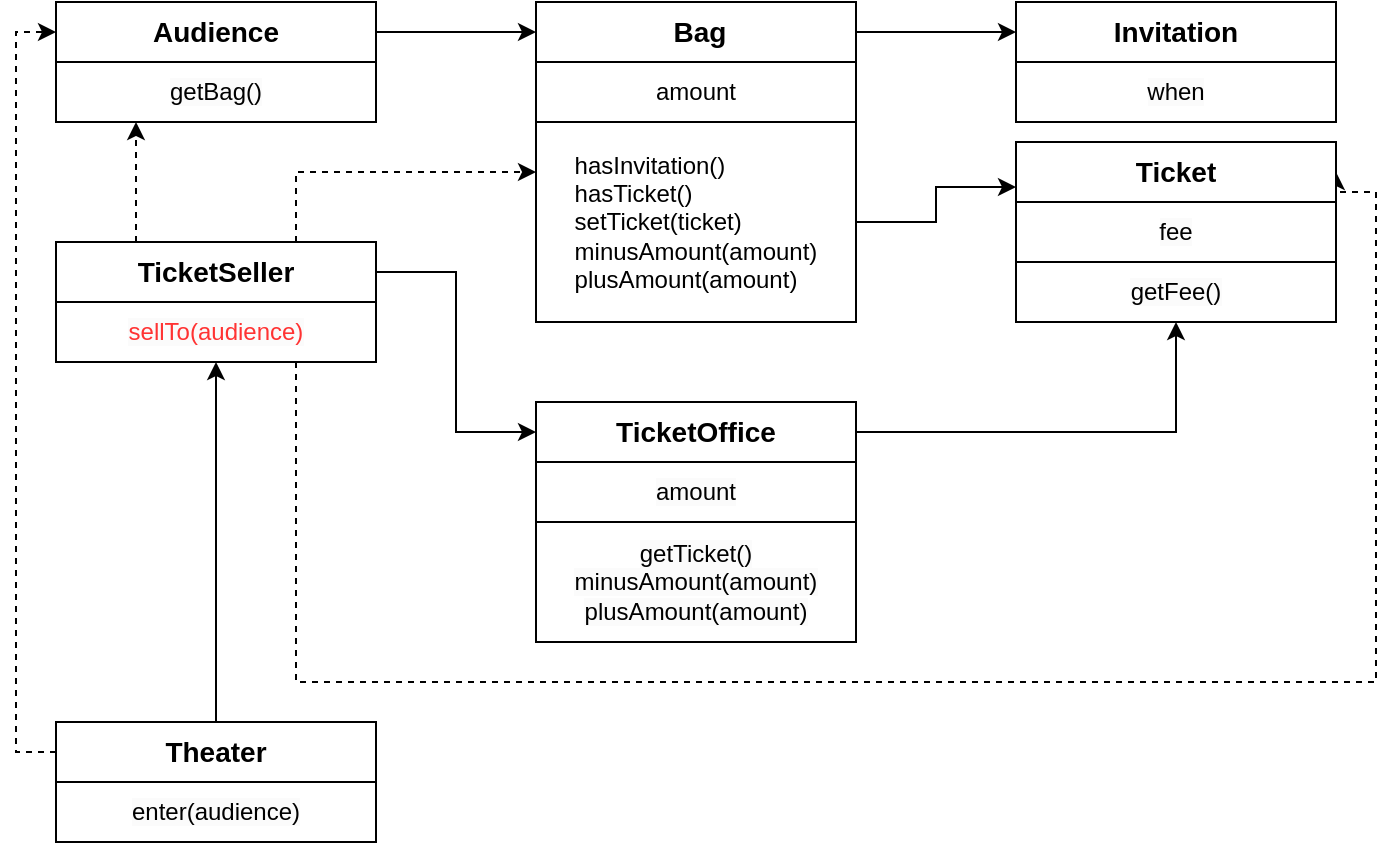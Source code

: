 <mxfile version="23.1.6" type="github">
  <diagram id="C5RBs43oDa-KdzZeNtuy" name="Page-1">
    <mxGraphModel dx="1242" dy="819" grid="1" gridSize="10" guides="1" tooltips="1" connect="1" arrows="1" fold="1" page="1" pageScale="1" pageWidth="827" pageHeight="1169" math="0" shadow="0">
      <root>
        <mxCell id="WIyWlLk6GJQsqaUBKTNV-0" />
        <mxCell id="WIyWlLk6GJQsqaUBKTNV-1" parent="WIyWlLk6GJQsqaUBKTNV-0" />
        <mxCell id="HYt0IJZWDuOluA7Cggaj-13" style="edgeStyle=orthogonalEdgeStyle;rounded=0;orthogonalLoop=1;jettySize=auto;html=1;exitX=0;exitY=0.5;exitDx=0;exitDy=0;entryX=0;entryY=0.5;entryDx=0;entryDy=0;dashed=1;" edge="1" parent="WIyWlLk6GJQsqaUBKTNV-1" source="HYt0IJZWDuOluA7Cggaj-2" target="HYt0IJZWDuOluA7Cggaj-11">
          <mxGeometry relative="1" as="geometry" />
        </mxCell>
        <mxCell id="HYt0IJZWDuOluA7Cggaj-14" style="edgeStyle=orthogonalEdgeStyle;rounded=0;orthogonalLoop=1;jettySize=auto;html=1;exitX=0.5;exitY=0;exitDx=0;exitDy=0;" edge="1" parent="WIyWlLk6GJQsqaUBKTNV-1" source="HYt0IJZWDuOluA7Cggaj-2" target="HYt0IJZWDuOluA7Cggaj-10">
          <mxGeometry relative="1" as="geometry" />
        </mxCell>
        <mxCell id="HYt0IJZWDuOluA7Cggaj-2" value="&lt;b&gt;&lt;font style=&quot;font-size: 14px;&quot;&gt;Theater&lt;/font&gt;&lt;/b&gt;" style="rounded=0;whiteSpace=wrap;html=1;" vertex="1" parent="WIyWlLk6GJQsqaUBKTNV-1">
          <mxGeometry x="160" y="520" width="160" height="30" as="geometry" />
        </mxCell>
        <mxCell id="HYt0IJZWDuOluA7Cggaj-4" value="&lt;meta charset=&quot;utf-8&quot;&gt;&lt;span style=&quot;color: rgb(0, 0, 0); font-family: Helvetica; font-size: 12px; font-style: normal; font-variant-ligatures: normal; font-variant-caps: normal; font-weight: 400; letter-spacing: normal; orphans: 2; text-align: left; text-indent: 0px; text-transform: none; widows: 2; word-spacing: 0px; -webkit-text-stroke-width: 0px; background-color: rgb(251, 251, 251); text-decoration-thickness: initial; text-decoration-style: initial; text-decoration-color: initial; float: none; display: inline !important;&quot;&gt;enter(audience)&lt;/span&gt;" style="rounded=0;whiteSpace=wrap;html=1;" vertex="1" parent="WIyWlLk6GJQsqaUBKTNV-1">
          <mxGeometry x="160" y="550" width="160" height="30" as="geometry" />
        </mxCell>
        <mxCell id="HYt0IJZWDuOluA7Cggaj-15" style="edgeStyle=orthogonalEdgeStyle;rounded=0;orthogonalLoop=1;jettySize=auto;html=1;exitX=0.25;exitY=0;exitDx=0;exitDy=0;entryX=0.25;entryY=1;entryDx=0;entryDy=0;dashed=1;" edge="1" parent="WIyWlLk6GJQsqaUBKTNV-1" source="HYt0IJZWDuOluA7Cggaj-9" target="HYt0IJZWDuOluA7Cggaj-12">
          <mxGeometry relative="1" as="geometry" />
        </mxCell>
        <mxCell id="HYt0IJZWDuOluA7Cggaj-20" style="edgeStyle=orthogonalEdgeStyle;rounded=0;orthogonalLoop=1;jettySize=auto;html=1;exitX=0.75;exitY=0;exitDx=0;exitDy=0;entryX=0;entryY=0.25;entryDx=0;entryDy=0;dashed=1;" edge="1" parent="WIyWlLk6GJQsqaUBKTNV-1" source="HYt0IJZWDuOluA7Cggaj-9" target="HYt0IJZWDuOluA7Cggaj-18">
          <mxGeometry relative="1" as="geometry" />
        </mxCell>
        <mxCell id="HYt0IJZWDuOluA7Cggaj-31" style="edgeStyle=orthogonalEdgeStyle;rounded=0;orthogonalLoop=1;jettySize=auto;html=1;exitX=1;exitY=0.5;exitDx=0;exitDy=0;entryX=0;entryY=0.5;entryDx=0;entryDy=0;" edge="1" parent="WIyWlLk6GJQsqaUBKTNV-1" source="HYt0IJZWDuOluA7Cggaj-9" target="HYt0IJZWDuOluA7Cggaj-28">
          <mxGeometry relative="1" as="geometry" />
        </mxCell>
        <mxCell id="HYt0IJZWDuOluA7Cggaj-9" value="&lt;b&gt;&lt;font style=&quot;font-size: 14px;&quot;&gt;TicketSeller&lt;/font&gt;&lt;/b&gt;" style="rounded=0;whiteSpace=wrap;html=1;" vertex="1" parent="WIyWlLk6GJQsqaUBKTNV-1">
          <mxGeometry x="160" y="280" width="160" height="30" as="geometry" />
        </mxCell>
        <mxCell id="HYt0IJZWDuOluA7Cggaj-33" style="edgeStyle=orthogonalEdgeStyle;rounded=0;orthogonalLoop=1;jettySize=auto;html=1;exitX=0.75;exitY=1;exitDx=0;exitDy=0;entryX=1;entryY=0.5;entryDx=0;entryDy=0;dashed=1;" edge="1" parent="WIyWlLk6GJQsqaUBKTNV-1" source="HYt0IJZWDuOluA7Cggaj-10" target="HYt0IJZWDuOluA7Cggaj-25">
          <mxGeometry relative="1" as="geometry">
            <Array as="points">
              <mxPoint x="280" y="500" />
              <mxPoint x="820" y="500" />
              <mxPoint x="820" y="255" />
            </Array>
          </mxGeometry>
        </mxCell>
        <mxCell id="HYt0IJZWDuOluA7Cggaj-10" value="&lt;span style=&quot;font-family: Helvetica; font-size: 12px; font-style: normal; font-variant-ligatures: normal; font-variant-caps: normal; font-weight: 400; letter-spacing: normal; orphans: 2; text-align: left; text-indent: 0px; text-transform: none; widows: 2; word-spacing: 0px; -webkit-text-stroke-width: 0px; background-color: rgb(251, 251, 251); text-decoration-thickness: initial; text-decoration-style: initial; text-decoration-color: initial; float: none; display: inline !important;&quot;&gt;&lt;font color=&quot;#ff3333&quot;&gt;sellTo(audience)&lt;/font&gt;&lt;/span&gt;" style="rounded=0;whiteSpace=wrap;html=1;" vertex="1" parent="WIyWlLk6GJQsqaUBKTNV-1">
          <mxGeometry x="160" y="310" width="160" height="30" as="geometry" />
        </mxCell>
        <mxCell id="HYt0IJZWDuOluA7Cggaj-21" style="edgeStyle=orthogonalEdgeStyle;rounded=0;orthogonalLoop=1;jettySize=auto;html=1;exitX=1;exitY=0.5;exitDx=0;exitDy=0;" edge="1" parent="WIyWlLk6GJQsqaUBKTNV-1" source="HYt0IJZWDuOluA7Cggaj-11" target="HYt0IJZWDuOluA7Cggaj-16">
          <mxGeometry relative="1" as="geometry" />
        </mxCell>
        <mxCell id="HYt0IJZWDuOluA7Cggaj-11" value="&lt;b&gt;&lt;font style=&quot;font-size: 14px;&quot;&gt;Audience&lt;/font&gt;&lt;/b&gt;" style="rounded=0;whiteSpace=wrap;html=1;" vertex="1" parent="WIyWlLk6GJQsqaUBKTNV-1">
          <mxGeometry x="160" y="160" width="160" height="30" as="geometry" />
        </mxCell>
        <mxCell id="HYt0IJZWDuOluA7Cggaj-12" value="&lt;span style=&quot;color: rgb(0, 0, 0); font-family: Helvetica; font-size: 12px; font-style: normal; font-variant-ligatures: normal; font-variant-caps: normal; font-weight: 400; letter-spacing: normal; orphans: 2; text-align: left; text-indent: 0px; text-transform: none; widows: 2; word-spacing: 0px; -webkit-text-stroke-width: 0px; background-color: rgb(251, 251, 251); text-decoration-thickness: initial; text-decoration-style: initial; text-decoration-color: initial; float: none; display: inline !important;&quot;&gt;getBag()&lt;/span&gt;" style="rounded=0;whiteSpace=wrap;html=1;" vertex="1" parent="WIyWlLk6GJQsqaUBKTNV-1">
          <mxGeometry x="160" y="190" width="160" height="30" as="geometry" />
        </mxCell>
        <mxCell id="HYt0IJZWDuOluA7Cggaj-24" style="edgeStyle=orthogonalEdgeStyle;rounded=0;orthogonalLoop=1;jettySize=auto;html=1;exitX=1;exitY=0.5;exitDx=0;exitDy=0;entryX=0;entryY=0.5;entryDx=0;entryDy=0;" edge="1" parent="WIyWlLk6GJQsqaUBKTNV-1" source="HYt0IJZWDuOluA7Cggaj-16" target="HYt0IJZWDuOluA7Cggaj-22">
          <mxGeometry relative="1" as="geometry" />
        </mxCell>
        <mxCell id="HYt0IJZWDuOluA7Cggaj-16" value="&lt;b&gt;&lt;font style=&quot;font-size: 14px;&quot;&gt;&amp;nbsp;Bag&lt;/font&gt;&lt;/b&gt;" style="rounded=0;whiteSpace=wrap;html=1;" vertex="1" parent="WIyWlLk6GJQsqaUBKTNV-1">
          <mxGeometry x="400" y="160" width="160" height="30" as="geometry" />
        </mxCell>
        <mxCell id="HYt0IJZWDuOluA7Cggaj-17" value="&lt;div style=&quot;text-align: left;&quot;&gt;&lt;span style=&quot;background-color: initial;&quot;&gt;amount&lt;/span&gt;&lt;/div&gt;" style="rounded=0;whiteSpace=wrap;html=1;" vertex="1" parent="WIyWlLk6GJQsqaUBKTNV-1">
          <mxGeometry x="400" y="190" width="160" height="30" as="geometry" />
        </mxCell>
        <mxCell id="HYt0IJZWDuOluA7Cggaj-36" style="edgeStyle=orthogonalEdgeStyle;rounded=0;orthogonalLoop=1;jettySize=auto;html=1;entryX=0;entryY=0.75;entryDx=0;entryDy=0;" edge="1" parent="WIyWlLk6GJQsqaUBKTNV-1" source="HYt0IJZWDuOluA7Cggaj-18" target="HYt0IJZWDuOluA7Cggaj-25">
          <mxGeometry relative="1" as="geometry" />
        </mxCell>
        <mxCell id="HYt0IJZWDuOluA7Cggaj-18" value="&lt;div style=&quot;text-align: left;&quot;&gt;hasInvitation()&lt;/div&gt;&lt;div style=&quot;text-align: left;&quot;&gt;hasTicket()&lt;/div&gt;&lt;div style=&quot;text-align: left;&quot;&gt;setTicket(ticket)&lt;/div&gt;&lt;div style=&quot;text-align: left;&quot;&gt;minusAmount(amount)&lt;/div&gt;&lt;div style=&quot;text-align: left;&quot;&gt;plusAmount(amount)&lt;/div&gt;" style="rounded=0;whiteSpace=wrap;html=1;" vertex="1" parent="WIyWlLk6GJQsqaUBKTNV-1">
          <mxGeometry x="400" y="220" width="160" height="100" as="geometry" />
        </mxCell>
        <mxCell id="HYt0IJZWDuOluA7Cggaj-22" value="&lt;b&gt;&lt;font style=&quot;font-size: 14px;&quot;&gt;Invitation&lt;/font&gt;&lt;/b&gt;" style="rounded=0;whiteSpace=wrap;html=1;" vertex="1" parent="WIyWlLk6GJQsqaUBKTNV-1">
          <mxGeometry x="640" y="160" width="160" height="30" as="geometry" />
        </mxCell>
        <mxCell id="HYt0IJZWDuOluA7Cggaj-23" value="&lt;span style=&quot;color: rgb(0, 0, 0); font-family: Helvetica; font-size: 12px; font-style: normal; font-variant-ligatures: normal; font-variant-caps: normal; font-weight: 400; letter-spacing: normal; orphans: 2; text-align: left; text-indent: 0px; text-transform: none; widows: 2; word-spacing: 0px; -webkit-text-stroke-width: 0px; background-color: rgb(251, 251, 251); text-decoration-thickness: initial; text-decoration-style: initial; text-decoration-color: initial; float: none; display: inline !important;&quot;&gt;when&lt;/span&gt;" style="rounded=0;whiteSpace=wrap;html=1;" vertex="1" parent="WIyWlLk6GJQsqaUBKTNV-1">
          <mxGeometry x="640" y="190" width="160" height="30" as="geometry" />
        </mxCell>
        <mxCell id="HYt0IJZWDuOluA7Cggaj-25" value="&lt;b&gt;&lt;font style=&quot;font-size: 14px;&quot;&gt;Ticket&lt;/font&gt;&lt;/b&gt;" style="rounded=0;whiteSpace=wrap;html=1;" vertex="1" parent="WIyWlLk6GJQsqaUBKTNV-1">
          <mxGeometry x="640" y="230" width="160" height="30" as="geometry" />
        </mxCell>
        <mxCell id="HYt0IJZWDuOluA7Cggaj-26" value="&lt;span style=&quot;color: rgb(0, 0, 0); font-family: Helvetica; font-size: 12px; font-style: normal; font-variant-ligatures: normal; font-variant-caps: normal; font-weight: 400; letter-spacing: normal; orphans: 2; text-align: left; text-indent: 0px; text-transform: none; widows: 2; word-spacing: 0px; -webkit-text-stroke-width: 0px; background-color: rgb(251, 251, 251); text-decoration-thickness: initial; text-decoration-style: initial; text-decoration-color: initial; float: none; display: inline !important;&quot;&gt;fee&lt;/span&gt;" style="rounded=0;whiteSpace=wrap;html=1;" vertex="1" parent="WIyWlLk6GJQsqaUBKTNV-1">
          <mxGeometry x="640" y="260" width="160" height="30" as="geometry" />
        </mxCell>
        <mxCell id="HYt0IJZWDuOluA7Cggaj-27" value="&lt;span style=&quot;color: rgb(0, 0, 0); font-family: Helvetica; font-size: 12px; font-style: normal; font-variant-ligatures: normal; font-variant-caps: normal; font-weight: 400; letter-spacing: normal; orphans: 2; text-align: left; text-indent: 0px; text-transform: none; widows: 2; word-spacing: 0px; -webkit-text-stroke-width: 0px; background-color: rgb(251, 251, 251); text-decoration-thickness: initial; text-decoration-style: initial; text-decoration-color: initial; float: none; display: inline !important;&quot;&gt;getFee()&lt;/span&gt;" style="rounded=0;whiteSpace=wrap;html=1;" vertex="1" parent="WIyWlLk6GJQsqaUBKTNV-1">
          <mxGeometry x="640" y="290" width="160" height="30" as="geometry" />
        </mxCell>
        <mxCell id="HYt0IJZWDuOluA7Cggaj-34" style="edgeStyle=orthogonalEdgeStyle;rounded=0;orthogonalLoop=1;jettySize=auto;html=1;exitX=1;exitY=0.5;exitDx=0;exitDy=0;entryX=0.5;entryY=1;entryDx=0;entryDy=0;" edge="1" parent="WIyWlLk6GJQsqaUBKTNV-1" source="HYt0IJZWDuOluA7Cggaj-28" target="HYt0IJZWDuOluA7Cggaj-27">
          <mxGeometry relative="1" as="geometry">
            <mxPoint x="720" y="330" as="targetPoint" />
          </mxGeometry>
        </mxCell>
        <mxCell id="HYt0IJZWDuOluA7Cggaj-28" value="&lt;b&gt;&lt;font style=&quot;font-size: 14px;&quot;&gt;TicketOffice&lt;/font&gt;&lt;/b&gt;" style="rounded=0;whiteSpace=wrap;html=1;" vertex="1" parent="WIyWlLk6GJQsqaUBKTNV-1">
          <mxGeometry x="400" y="360" width="160" height="30" as="geometry" />
        </mxCell>
        <mxCell id="HYt0IJZWDuOluA7Cggaj-29" value="&lt;span style=&quot;color: rgb(0, 0, 0); font-family: Helvetica; font-size: 12px; font-style: normal; font-variant-ligatures: normal; font-variant-caps: normal; font-weight: 400; letter-spacing: normal; orphans: 2; text-align: left; text-indent: 0px; text-transform: none; widows: 2; word-spacing: 0px; -webkit-text-stroke-width: 0px; background-color: rgb(251, 251, 251); text-decoration-thickness: initial; text-decoration-style: initial; text-decoration-color: initial; float: none; display: inline !important;&quot;&gt;amount&lt;/span&gt;" style="rounded=0;whiteSpace=wrap;html=1;" vertex="1" parent="WIyWlLk6GJQsqaUBKTNV-1">
          <mxGeometry x="400" y="390" width="160" height="30" as="geometry" />
        </mxCell>
        <mxCell id="HYt0IJZWDuOluA7Cggaj-30" value="&lt;span style=&quot;color: rgb(0, 0, 0); font-family: Helvetica; font-size: 12px; font-style: normal; font-variant-ligatures: normal; font-variant-caps: normal; font-weight: 400; letter-spacing: normal; orphans: 2; text-align: left; text-indent: 0px; text-transform: none; widows: 2; word-spacing: 0px; -webkit-text-stroke-width: 0px; background-color: rgb(251, 251, 251); text-decoration-thickness: initial; text-decoration-style: initial; text-decoration-color: initial; float: none; display: inline !important;&quot;&gt;getTicket()&lt;br&gt;minusAmount(amount)&lt;br&gt;plusAmount(amount)&lt;br&gt;&lt;/span&gt;" style="rounded=0;whiteSpace=wrap;html=1;" vertex="1" parent="WIyWlLk6GJQsqaUBKTNV-1">
          <mxGeometry x="400" y="420" width="160" height="60" as="geometry" />
        </mxCell>
      </root>
    </mxGraphModel>
  </diagram>
</mxfile>
